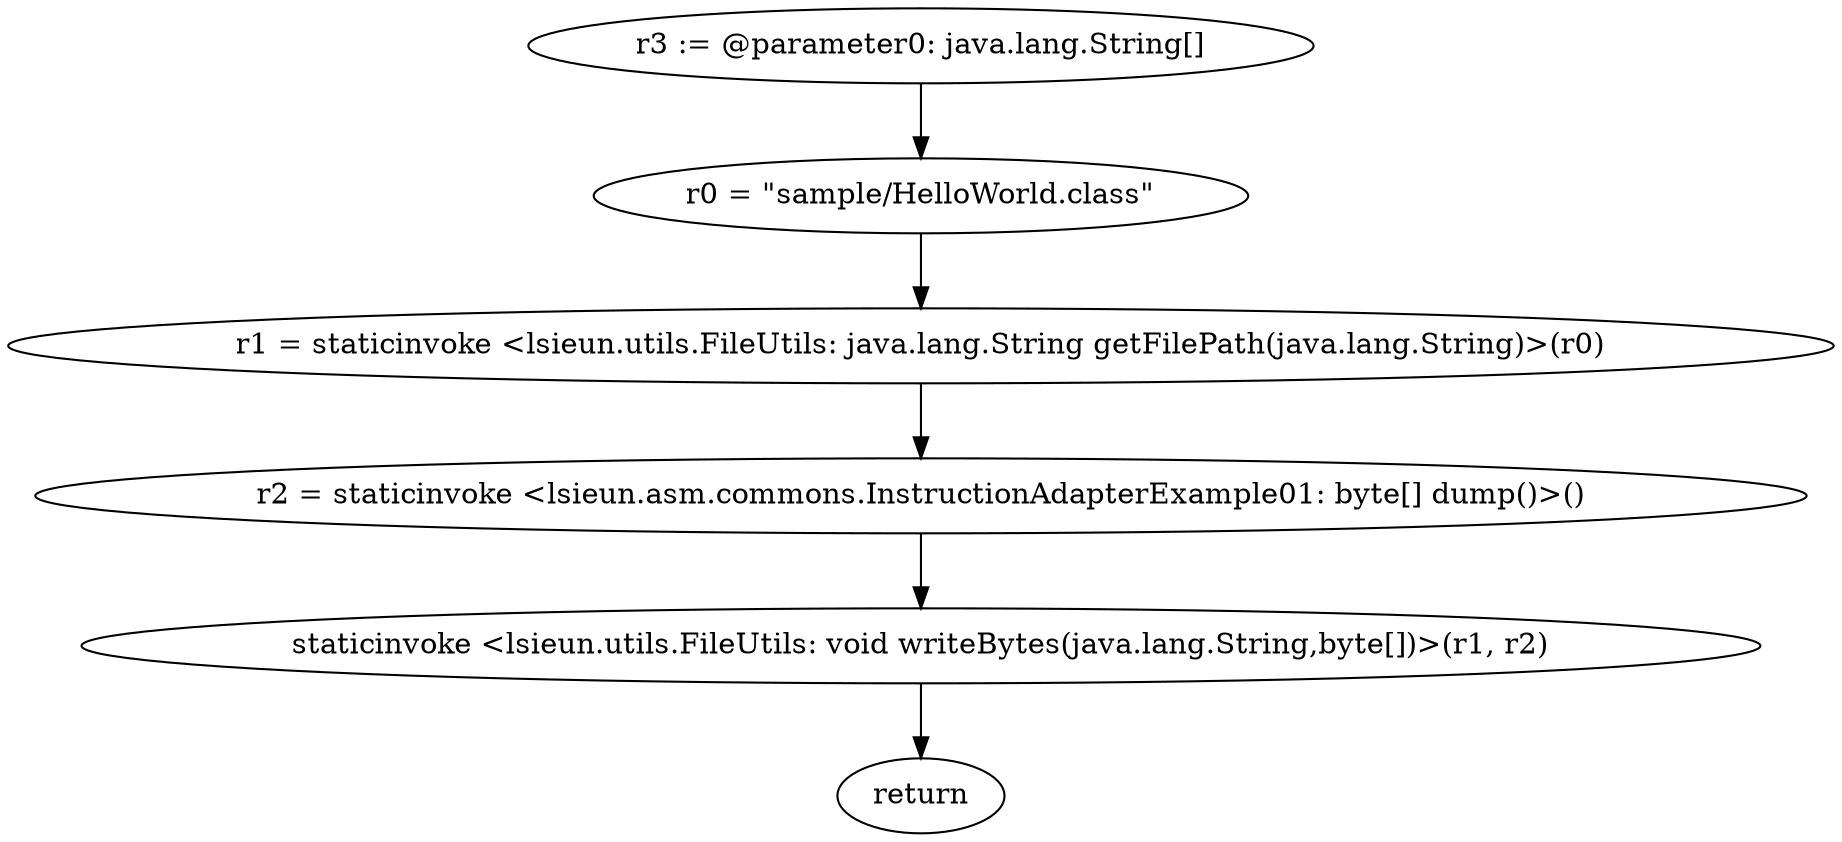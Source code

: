 digraph "unitGraph" {
    "r3 := @parameter0: java.lang.String[]"
    "r0 = \"sample/HelloWorld.class\""
    "r1 = staticinvoke <lsieun.utils.FileUtils: java.lang.String getFilePath(java.lang.String)>(r0)"
    "r2 = staticinvoke <lsieun.asm.commons.InstructionAdapterExample01: byte[] dump()>()"
    "staticinvoke <lsieun.utils.FileUtils: void writeBytes(java.lang.String,byte[])>(r1, r2)"
    "return"
    "r3 := @parameter0: java.lang.String[]"->"r0 = \"sample/HelloWorld.class\"";
    "r0 = \"sample/HelloWorld.class\""->"r1 = staticinvoke <lsieun.utils.FileUtils: java.lang.String getFilePath(java.lang.String)>(r0)";
    "r1 = staticinvoke <lsieun.utils.FileUtils: java.lang.String getFilePath(java.lang.String)>(r0)"->"r2 = staticinvoke <lsieun.asm.commons.InstructionAdapterExample01: byte[] dump()>()";
    "r2 = staticinvoke <lsieun.asm.commons.InstructionAdapterExample01: byte[] dump()>()"->"staticinvoke <lsieun.utils.FileUtils: void writeBytes(java.lang.String,byte[])>(r1, r2)";
    "staticinvoke <lsieun.utils.FileUtils: void writeBytes(java.lang.String,byte[])>(r1, r2)"->"return";
}
